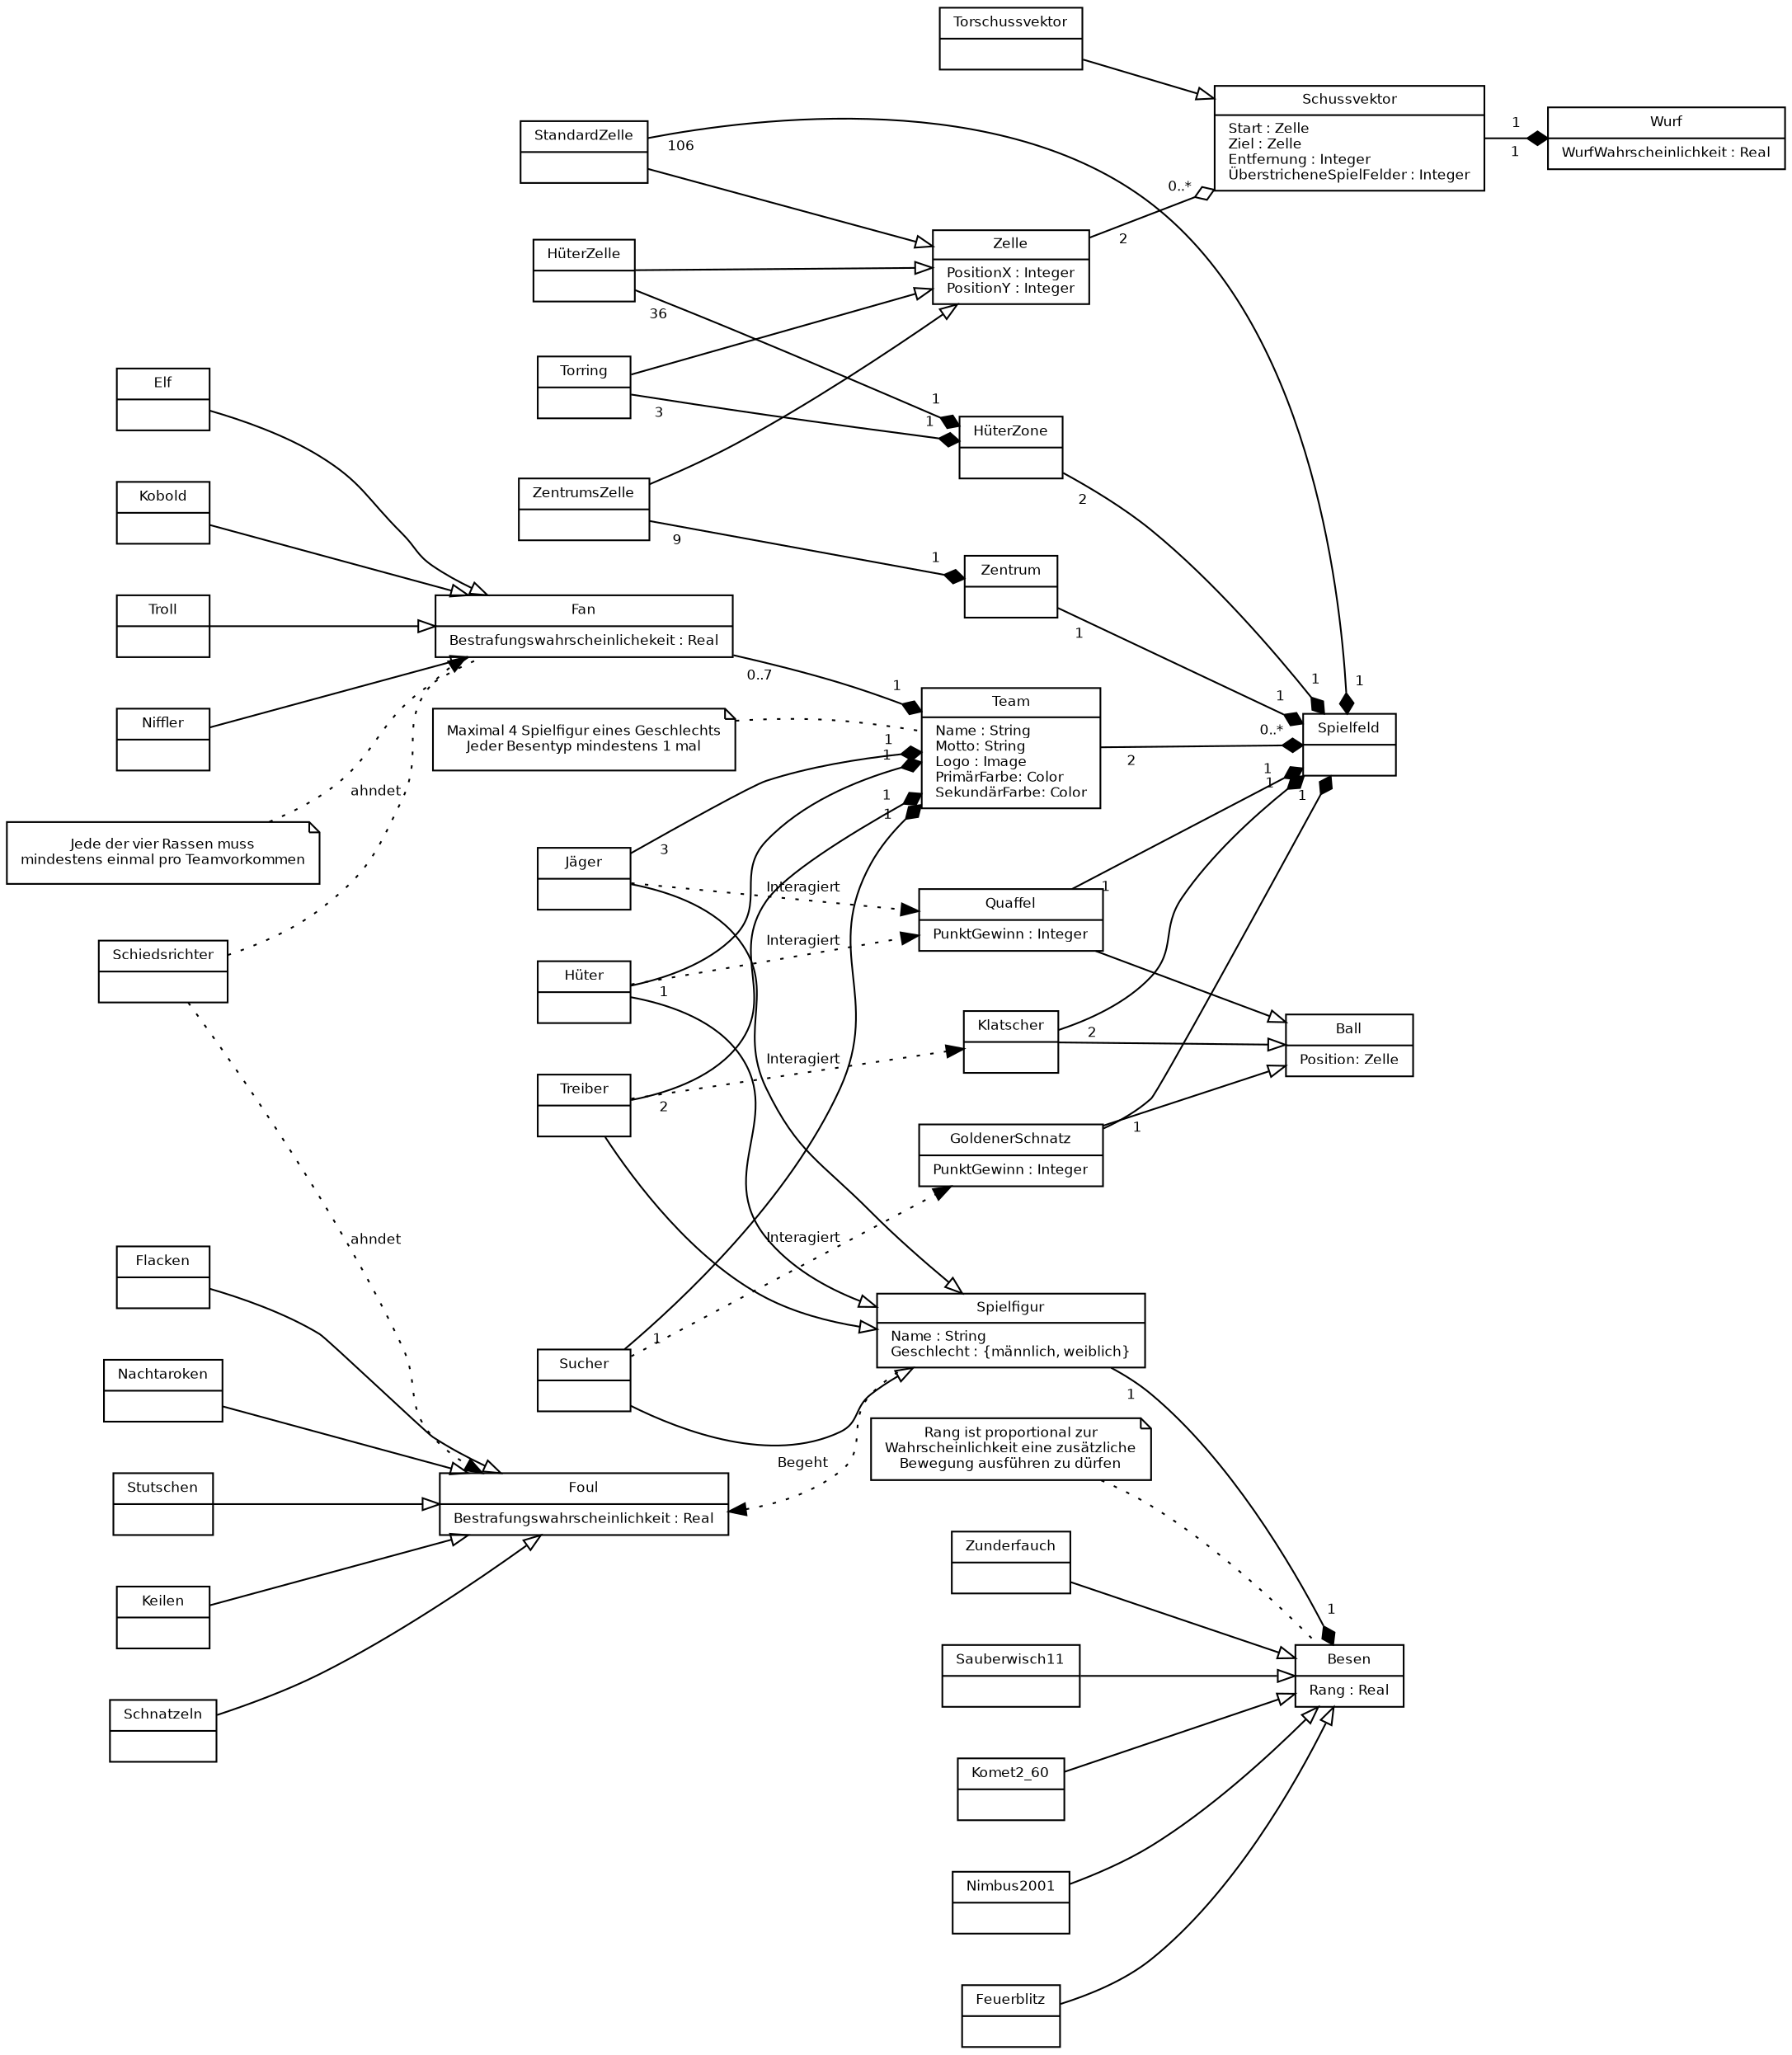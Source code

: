 digraph G {
    fontname = "Helvetica"
    fontsize = 8
    rankdir="LR";
    nodesep = "0.4"

    node [
        fontname = "Helvetica"
        fontsize = 8
        shape = "record"
    ]

    edge [
        fontname = "Helvetica"
        fontsize = 8
        arrowhead = "onormal"
        labeldistance = 2
    ]

    Spielfeld [
        label = "Spielfeld|"
    ]

    Zelle [
        label = "Zelle|PositionX : Integer\lPositionY : Integer\l"
    ]

    Torring [
        label = "Torring|"
    ]

    ZentrumsZelle [
        label = "ZentrumsZelle|"
    ]

    HueterZelle [
        label = "HüterZelle|"
    ]

    StandardZelle [
        label = "StandardZelle|"
    ]

    HueterZone [
        label = "HüterZone|"
    ]

    Zentrum [
        label = "Zentrum|"
    ]

    Torring -> Zelle
    ZentrumsZelle -> Zelle
    HueterZelle -> Zelle
    StandardZelle -> Zelle

    HueterZelle -> HueterZone [
        arrowhead = "diamond"
        headlabel = "1"
        taillabel = "36"
    ]

    Torring -> HueterZone [
        arrowhead = "diamond"
        headlabel = "1"
        taillabel = "3"
    ]

    ZentrumsZelle -> Zentrum [
        arrowhead = "diamond"
        headlabel = "1"
        taillabel = "9"
    ]   

    HueterZone -> Spielfeld [
        arrowhead = "diamond"
        headlabel = "1"
        taillabel = "2"
    ]

    Zentrum -> Spielfeld [
        arrowhead = "diamond"
        headlabel = "1"
        taillabel = "1"
    ]

    StandardZelle -> Spielfeld [
        arrowhead = "diamond"
        headlabel = "1"
        taillabel = "106"
    ]

    Schussvektor [
        label = "Schussvektor|Start : Zelle\lZiel : Zelle\lEntfernung : Integer\lÜberstricheneSpielFelder : Integer\l"
    ]

    Torschussvektor [
        label = "Torschussvektor|"
    ]

    Torschussvektor -> Schussvektor

    Wurf [
        label = "Wurf|WurfWahrscheinlichkeit : Real\l"
    ]

    Schussvektor -> Wurf [
        arrowhead = "diamond";
        headlabel = "1"
        taillabel = "1"
    ]

    Zelle -> Schussvektor [
        arrowhead = "odiamond";
        headlabel = "0..*"
        taillabel = "2"
    ]

    Ball [
        label = "Ball|Position: Zelle\l"
    ]

    Quaffel [
        label = "Quaffel|PunktGewinn : Integer"
    ]

    Klatscher [
        label = "Klatscher|"
    ]

    GoldenerSchnatz [
        label = "GoldenerSchnatz|PunktGewinn : Integer"
    ]

    Quaffel -> Ball
    Klatscher -> Ball
    GoldenerSchnatz -> Ball

    Quaffel -> Spielfeld [
        arrowhead = "diamond"
        headlabel = "1"
        taillabel = "1"
    ]

    Klatscher -> Spielfeld [
        arrowhead = "diamond"
        headlabel = "1"
        taillabel = "2"
    ]

    GoldenerSchnatz -> Spielfeld [
        arrowhead = "diamond"
        headlabel = "1"
        taillabel = "1"
    ]

    Besen [
        label = "Besen|Rang : Real"
    ]

    BesenAnnotation [
        label = "Rang ist proportional zur\nWahrscheinlichkeit eine zusätzliche\nBewegung ausführen zu dürfen"
        shape = "note"
    ]

    BesenAnnotation -> Besen [
        arrowhead = "none"
        style = "dotted"
    ]

    Zunderfauch [
        label = "Zunderfauch|"
    ]

    Sauberwisch11 [
        label = "Sauberwisch11|"
    ]

    Komet2_60 [
        label = "Komet2_60|"
    ]

    Nimbus2001 [
        label = "Nimbus2001|"
    ]

    Feuerblitz [
        label = "Feuerblitz|"
    ]

    Zunderfauch -> Besen
    Sauberwisch11 -> Besen
    Komet2_60 -> Besen
    Nimbus2001 -> Besen
    Feuerblitz -> Besen

    Team [
        label = "Team|Name : String\lMotto: String\lLogo : Image\lPrimärFarbe: Color\lSekundärFarbe: Color\l"
    ]

    TeamAnn [
        label = "Maximal 4 Spielfigur eines Geschlechts\nJeder Besentyp mindestens 1 mal"
        shape = "note"
    ]

    TeamAnn -> Team [
        arrowhead = "none"
        style = "dotted"
    ]

    Spielfigur [
        label = "Spielfigur|Name : String\lGeschlecht : \{männlich, weiblich\}\l"
    ]

    Jaeger [
        label = "Jäger|"
    ]

    Treiber [
        label = "Treiber|"
    ]
    Hueter [
        label = "Hüter|"
    ]
    Sucher [
        label = "Sucher|"
    ]

    Jaeger -> Spielfigur
    Treiber -> Spielfigur
    Hueter -> Spielfigur
    Sucher -> Spielfigur

    Jaeger -> Team [
        arrowhead = "diamond"
        headlabel = "1"
        taillabel = "3"
    ]
    Treiber -> Team [
        arrowhead = "diamond"
        headlabel = "1"
        taillabel = "2"
    ]
    Hueter -> Team [
        arrowhead = "diamond"
        headlabel = "1"
        taillabel = "1"
    ]
    Sucher -> Team [
        arrowhead = "diamond"
        headlabel = "1"
        taillabel = "1"
    ]
    Spielfigur -> Besen [
        arrowhead = "diamond"
        headlabel = "1"
        taillabel = "1"
    ]

    Team -> Spielfeld [
        arrowhead = "diamond"
        headlabel = "0..*"
        taillabel = "2"
    ]

    Jaeger -> Quaffel [
        style = "dotted"
        arrowhead = "normal"
        label = "Interagiert"
    ]   
    Treiber -> Klatscher [
        style = "dotted"
        arrowhead = "normal"
        label = "Interagiert"
    ]   

    Hueter -> Quaffel [
        style = "dotted"
        arrowhead = "normal"
        label = "Interagiert"
    ]   

    Sucher -> GoldenerSchnatz [
        style = "dotted"
        arrowhead = "normal"
        label = "Interagiert"
    ]   


    Fan [
        label = "Fan|Bestrafungswahrscheinlichekeit : Real\l"
    ]

    Elf [
        label = "Elf|"
    ]

    Kobold [
        label = "Kobold|"
    ]

    Troll [
        label = "Troll|"
    ]

    Niffler [
        label = "Niffler|"
    ]

    Elf -> Fan
    Kobold -> Fan
    Troll -> Fan
    Niffler -> Fan

    Fan -> Team [
        arrowhead = "diamond"
        headlabel = "1"
        taillabel = "0..7"
    ]

    FanAnn [
        label = "Jede der vier Rassen muss\nmindestens einmal pro Teamvorkommen"
        shape = "note"
    ]

    FanAnn -> Fan [
        arrowhead = "none"
        style = "dotted"
    ]

    Foul [
        label = "Foul|Bestrafungswahrscheinlichkeit : Real\l"
    ]
    
    Foul -> Spielfigur [
        style = "dotted"
        arrowtail = "normal"
        arrowhead = "none"
        dir = "both"
        label = "Begeht"
    ]  


    Flacken [
        label = "Flacken|"
    ]

    Nachtaroken [
        label = "Nachtaroken|"
    ]

    Stutschen [
        label = "Stutschen|"
    ]

    Keilen [
        label = "Keilen|"
    ]

    Schnatzeln [
        label = "Schnatzeln|"
    ]

    Flacken -> Foul
    Nachtaroken -> Foul
    Stutschen -> Foul
    Keilen -> Foul
    Schnatzeln -> Foul

    Schiedsrichter [
        label = "Schiedsrichter|\l"
    ]

    Schiedsrichter -> Foul [
        style = "dotted"
        arrowhead = "normal"
        label = "ahndet"
    ]

    Schiedsrichter -> Fan [
        style = "dotted"
        arrowhead = "normal"
        label = "ahndet"
    ]
}    

